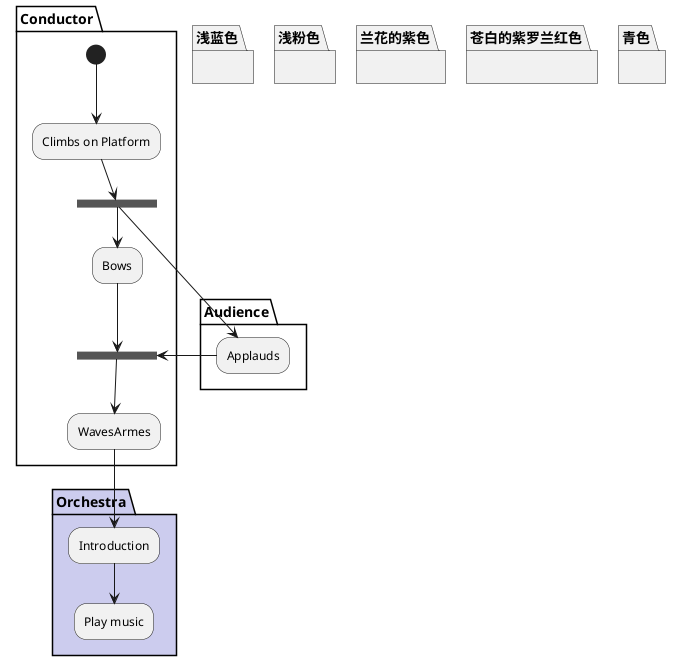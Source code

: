 @startuml
partition Conductor {
    (*) -down-> "Climbs on Platform"
    -down-> === joinOne ===
    -down-> Bows
    -down-> === joinTwo ===
    -down-> "WavesArmes" as wa
}

partition Audience LightSkyBlue {
    === joinOne === -> "Applauds"
    -> === joinTwo ===
}

partition Orchestra #CCCCEE {
    wa -down-> "Introduction"
    -down-> "Play music"
}

partition 浅蓝色 LightBlue {
}

partition 浅粉色 LightPink {
}

partition 兰花的紫色 Orchid {
}

partition 苍白的紫罗兰红色 PaleVioletRed {
}

partition 青色 Cyan {
}
@enduml